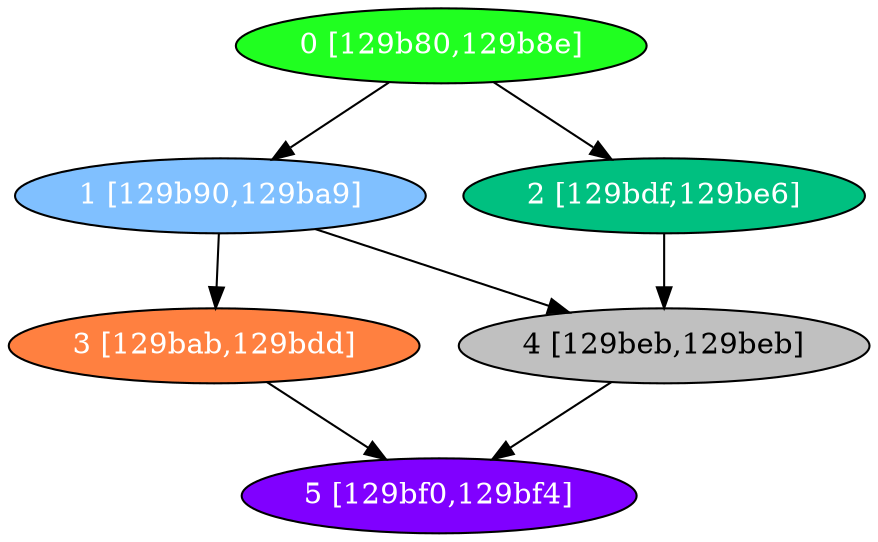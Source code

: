 diGraph libnss3{
	libnss3_0  [style=filled fillcolor="#20FF20" fontcolor="#ffffff" shape=oval label="0 [129b80,129b8e]"]
	libnss3_1  [style=filled fillcolor="#80C0FF" fontcolor="#ffffff" shape=oval label="1 [129b90,129ba9]"]
	libnss3_2  [style=filled fillcolor="#00C080" fontcolor="#ffffff" shape=oval label="2 [129bdf,129be6]"]
	libnss3_3  [style=filled fillcolor="#FF8040" fontcolor="#ffffff" shape=oval label="3 [129bab,129bdd]"]
	libnss3_4  [style=filled fillcolor="#C0C0C0" fontcolor="#000000" shape=oval label="4 [129beb,129beb]"]
	libnss3_5  [style=filled fillcolor="#8000FF" fontcolor="#ffffff" shape=oval label="5 [129bf0,129bf4]"]

	libnss3_0 -> libnss3_1
	libnss3_0 -> libnss3_2
	libnss3_1 -> libnss3_3
	libnss3_1 -> libnss3_4
	libnss3_2 -> libnss3_4
	libnss3_3 -> libnss3_5
	libnss3_4 -> libnss3_5
}